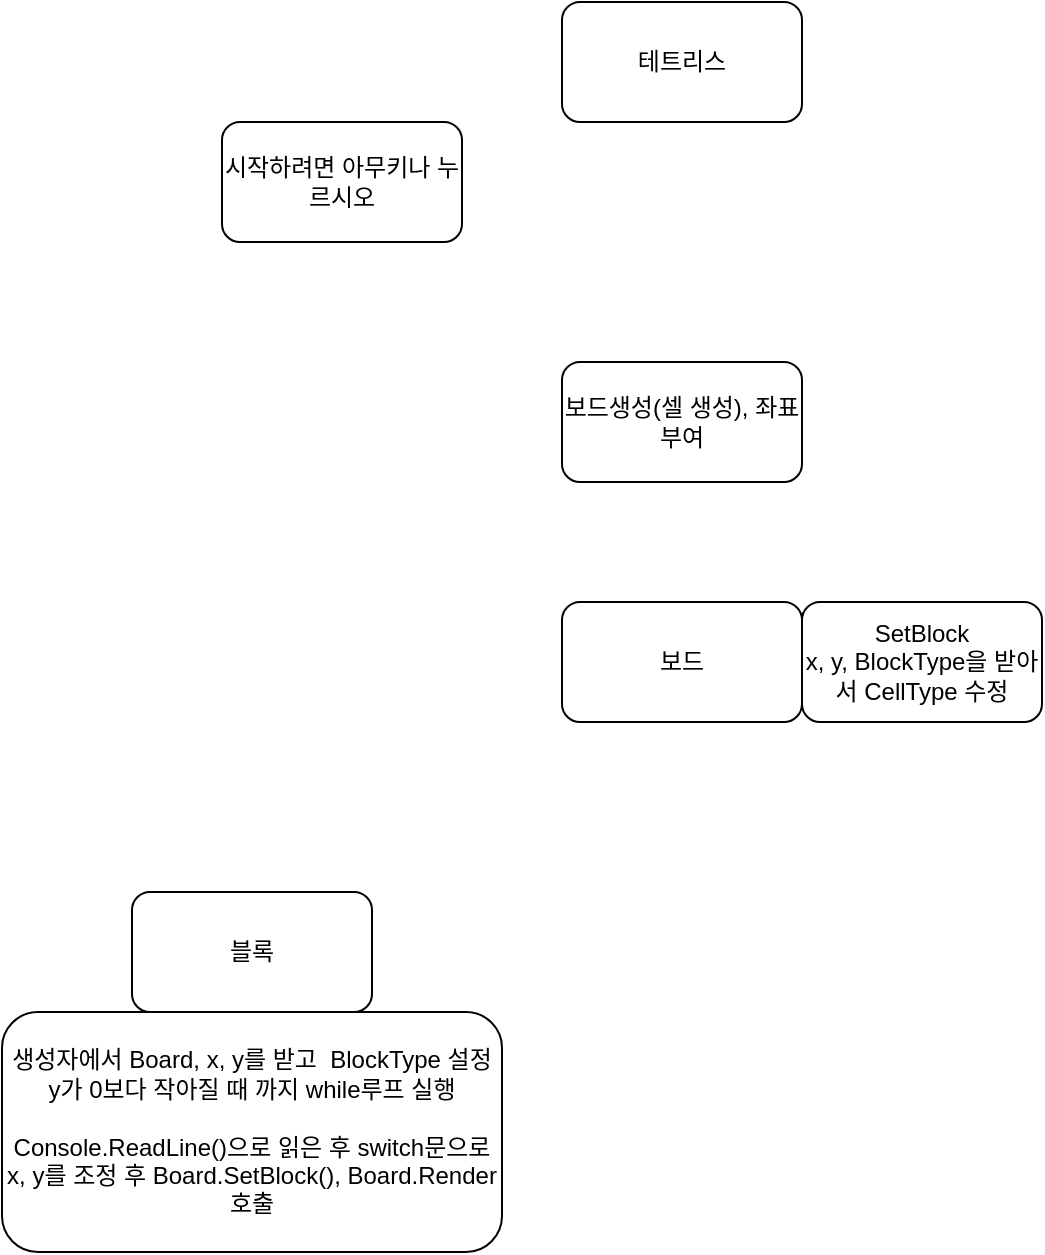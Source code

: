 <mxfile version="22.0.2" type="device">
  <diagram name="페이지-1" id="TgMZFc2MMWK9QDoQCgpH">
    <mxGraphModel dx="1418" dy="828" grid="1" gridSize="10" guides="1" tooltips="1" connect="1" arrows="1" fold="1" page="1" pageScale="1" pageWidth="827" pageHeight="1169" math="0" shadow="0">
      <root>
        <mxCell id="0" />
        <mxCell id="1" parent="0" />
        <mxCell id="-smx7xylcm403nPyeF7F-1" value="테트리스" style="rounded=1;whiteSpace=wrap;html=1;" vertex="1" parent="1">
          <mxGeometry x="390" y="140" width="120" height="60" as="geometry" />
        </mxCell>
        <mxCell id="-smx7xylcm403nPyeF7F-2" value="보드" style="rounded=1;whiteSpace=wrap;html=1;" vertex="1" parent="1">
          <mxGeometry x="390" y="440" width="120" height="60" as="geometry" />
        </mxCell>
        <mxCell id="-smx7xylcm403nPyeF7F-4" value="블록" style="rounded=1;whiteSpace=wrap;html=1;" vertex="1" parent="1">
          <mxGeometry x="175" y="585" width="120" height="60" as="geometry" />
        </mxCell>
        <mxCell id="-smx7xylcm403nPyeF7F-5" value="보드생성(셀 생성), 좌표부여" style="rounded=1;whiteSpace=wrap;html=1;" vertex="1" parent="1">
          <mxGeometry x="390" y="320" width="120" height="60" as="geometry" />
        </mxCell>
        <mxCell id="-smx7xylcm403nPyeF7F-6" value="시작하려면 아무키나 누르시오" style="rounded=1;whiteSpace=wrap;html=1;" vertex="1" parent="1">
          <mxGeometry x="220" y="200" width="120" height="60" as="geometry" />
        </mxCell>
        <mxCell id="-smx7xylcm403nPyeF7F-7" value="SetBlock&lt;br&gt;x, y, BlockType을 받아서 CellType 수정" style="rounded=1;whiteSpace=wrap;html=1;" vertex="1" parent="1">
          <mxGeometry x="510" y="440" width="120" height="60" as="geometry" />
        </mxCell>
        <mxCell id="-smx7xylcm403nPyeF7F-8" value="생성자에서 Board, x, y를 받고&amp;nbsp; BlockType 설정&lt;br&gt;y가 0보다 작아질 때 까지 while루프 실행&lt;br&gt;&lt;br&gt;Console.ReadLine()으로 읽은 후 switch문으로 x, y를 조정 후 Board.SetBlock(), Board.Render호출" style="rounded=1;whiteSpace=wrap;html=1;" vertex="1" parent="1">
          <mxGeometry x="110" y="645" width="250" height="120" as="geometry" />
        </mxCell>
      </root>
    </mxGraphModel>
  </diagram>
</mxfile>

